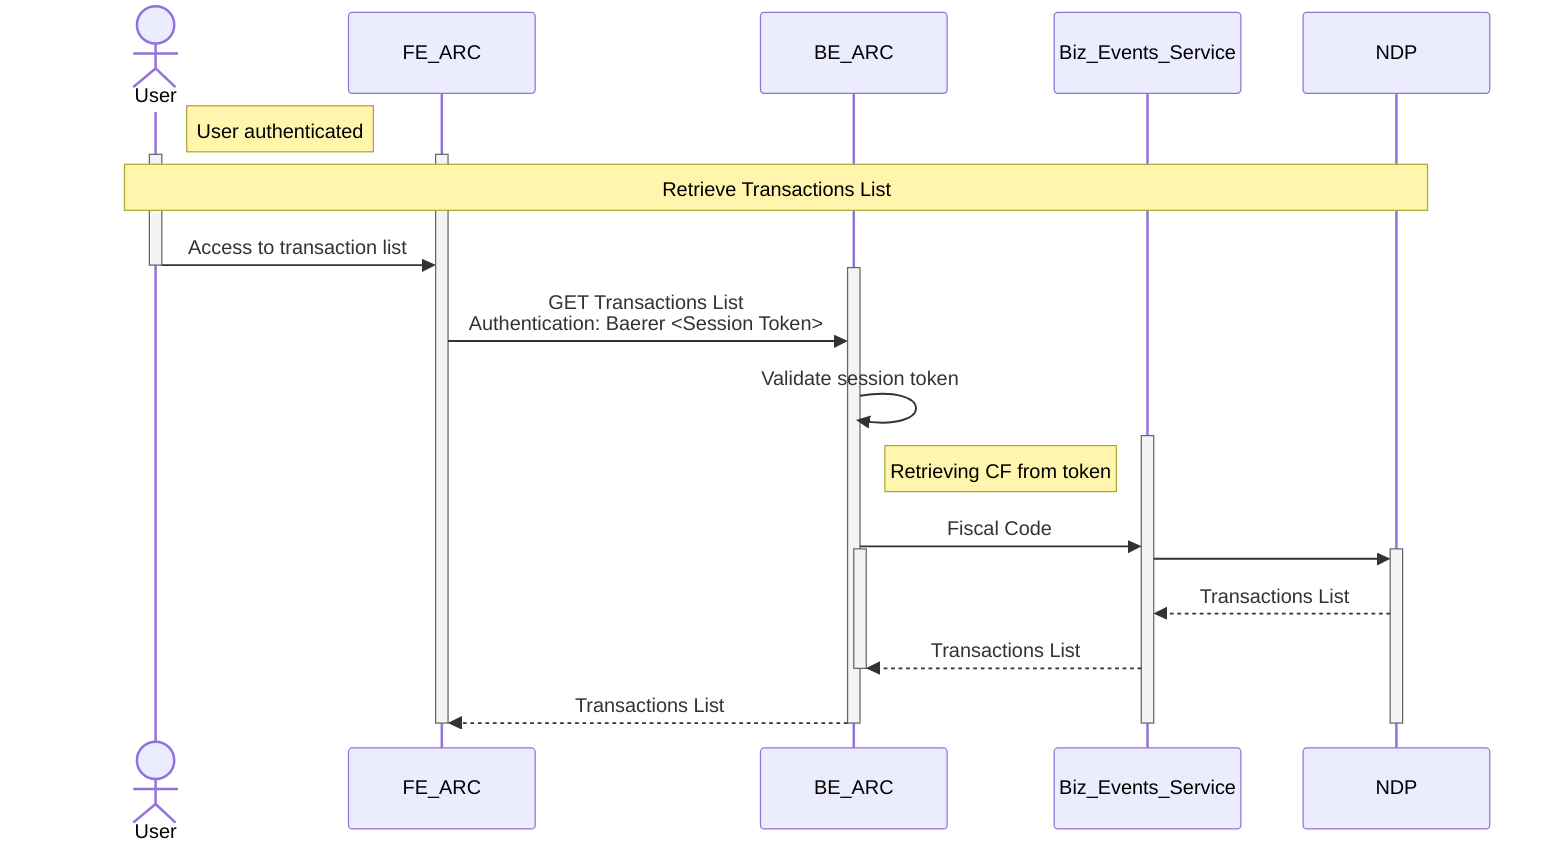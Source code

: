 sequenceDiagram
actor User
participant FE_ARC
participant BE_ARC
participant Biz_Events_Service
participant NDP

note right of User: User authenticated
    activate User
    activate FE_ARC
note over User, NDP : Retrieve Transactions List
        User ->> FE_ARC : Access to transaction list
    deactivate User
    activate BE_ARC
        FE_ARC ->> BE_ARC : GET Transactions List <br> Authentication: Baerer <Session Token>
        BE_ARC ->> BE_ARC : Validate session token
    activate Biz_Events_Service
    note right of BE_ARC : Retrieving CF from token
        BE_ARC ->> Biz_Events_Service : Fiscal Code
    activate NDP
    activate BE_ARC
        Biz_Events_Service ->> NDP :
        NDP -->> Biz_Events_Service : Transactions List
        Biz_Events_Service -->> BE_ARC : Transactions List
    deactivate BE_ARC
        BE_ARC -->> FE_ARC : Transactions List
    deactivate NDP
    deactivate BE_ARC
    deactivate FE_ARC
    deactivate Biz_Events_Service